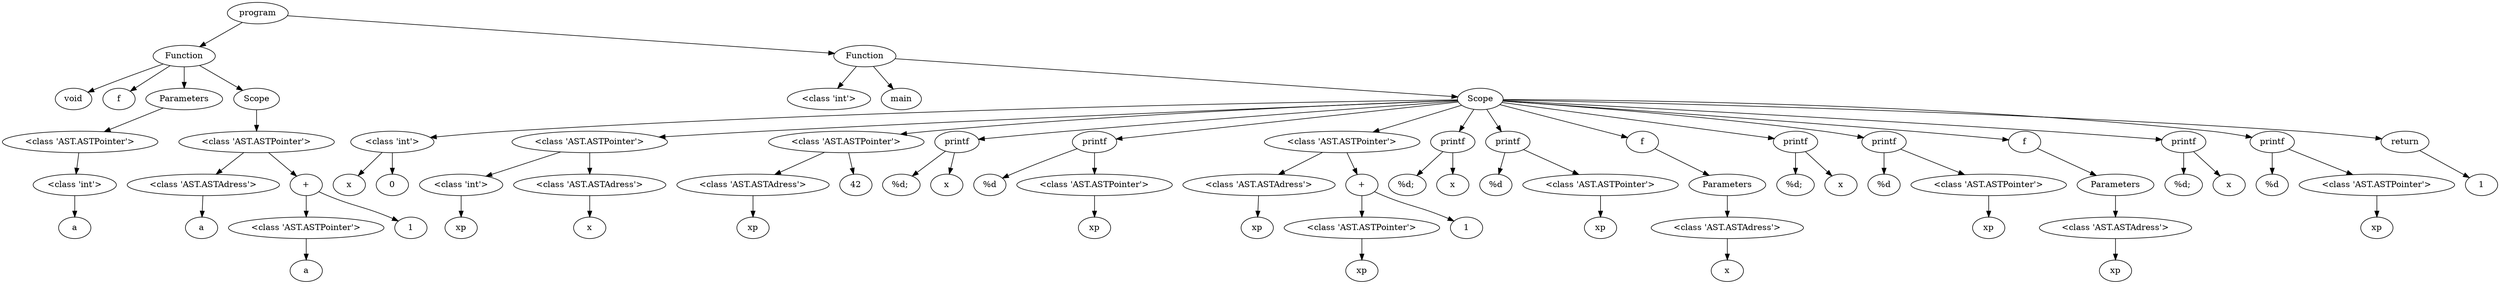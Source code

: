 digraph G { 
"<AST.AST object at 0x0000027F0277C760> (0)"[label="program"]
"<AST.ASTFunction object at 0x0000027F0277C9A0> (1)"[label="Function"]
"<AST.AST object at 0x0000027F0277C760> (0)"->"<AST.ASTFunction object at 0x0000027F0277C9A0> (1)"
"<AST.ASTFunction object at 0x0000027F0277C9A0> (1)"[label="Function"]
"<AST.ASTVoid object at 0x0000027F0277C190> (2)"[label="void"]
"<AST.ASTFunction object at 0x0000027F0277C9A0> (1)"->"<AST.ASTVoid object at 0x0000027F0277C190> (2)"
"<AST.ASTFunctionName object at 0x0000027F0277C880> (2)"[label="f"]
"<AST.ASTFunction object at 0x0000027F0277C9A0> (1)"->"<AST.ASTFunctionName object at 0x0000027F0277C880> (2)"
"<AST.ASTParameters object at 0x0000027F0277CE80> (2)"[label="Parameters"]
"<AST.ASTFunction object at 0x0000027F0277C9A0> (1)"->"<AST.ASTParameters object at 0x0000027F0277CE80> (2)"
"<AST.ASTParameters object at 0x0000027F0277CE80> (2)"[label="Parameters"]
"<AST.ASTPointer object at 0x0000027F0277CE20> (3)"[label="<class 'AST.ASTPointer'>"]
"<AST.ASTParameters object at 0x0000027F0277CE80> (2)"->"<AST.ASTPointer object at 0x0000027F0277CE20> (3)"
"<AST.ASTPointer object at 0x0000027F0277CE20> (3)"[label="<class 'AST.ASTPointer'>"]
"<AST.ASTDataType object at 0x0000027F0277CF70> (4)"[label="<class 'int'>"]
"<AST.ASTPointer object at 0x0000027F0277CE20> (3)"->"<AST.ASTDataType object at 0x0000027F0277CF70> (4)"
"<AST.ASTDataType object at 0x0000027F0277CF70> (4)"[label="<class 'int'>"]
"<AST.ASTVariable object at 0x0000027F0277C520> (5)"[label="a"]
"<AST.ASTDataType object at 0x0000027F0277CF70> (4)"->"<AST.ASTVariable object at 0x0000027F0277C520> (5)"
"<AST.ASTScope object at 0x0000027F0277CC10> (2)"[label="Scope"]
"<AST.ASTFunction object at 0x0000027F0277C9A0> (1)"->"<AST.ASTScope object at 0x0000027F0277CC10> (2)"
"<AST.ASTScope object at 0x0000027F0277CC10> (2)"[label="Scope"]
"<AST.ASTPointer object at 0x0000027F0277CDC0> (3)"[label="<class 'AST.ASTPointer'>"]
"<AST.ASTScope object at 0x0000027F0277CC10> (2)"->"<AST.ASTPointer object at 0x0000027F0277CDC0> (3)"
"<AST.ASTPointer object at 0x0000027F0277CDC0> (3)"[label="<class 'AST.ASTPointer'>"]
"<AST.ASTAdress object at 0x0000027F0277C910> (4)"[label="<class 'AST.ASTAdress'>"]
"<AST.ASTPointer object at 0x0000027F0277CDC0> (3)"->"<AST.ASTAdress object at 0x0000027F0277C910> (4)"
"<AST.ASTAdress object at 0x0000027F0277C910> (4)"[label="<class 'AST.ASTAdress'>"]
"<AST.ASTVariable object at 0x0000027F0277CB80> (5)"[label="a"]
"<AST.ASTAdress object at 0x0000027F0277C910> (4)"->"<AST.ASTVariable object at 0x0000027F0277CB80> (5)"
"<AST.ASTOperator object at 0x0000027F0277CFD0> (4)"[label="+"]
"<AST.ASTPointer object at 0x0000027F0277CDC0> (3)"->"<AST.ASTOperator object at 0x0000027F0277CFD0> (4)"
"<AST.ASTOperator object at 0x0000027F0277CFD0> (4)"[label="+"]
"<AST.ASTPointer object at 0x0000027F0277CFA0> (5)"[label="<class 'AST.ASTPointer'>"]
"<AST.ASTOperator object at 0x0000027F0277CFD0> (4)"->"<AST.ASTPointer object at 0x0000027F0277CFA0> (5)"
"<AST.ASTPointer object at 0x0000027F0277CFA0> (5)"[label="<class 'AST.ASTPointer'>"]
"<AST.ASTVariable object at 0x0000027F0277C430> (6)"[label="a"]
"<AST.ASTPointer object at 0x0000027F0277CFA0> (5)"->"<AST.ASTVariable object at 0x0000027F0277C430> (6)"
"<AST.ASTInt object at 0x0000027F0277CD90> (5)"[label="1"]
"<AST.ASTOperator object at 0x0000027F0277CFD0> (4)"->"<AST.ASTInt object at 0x0000027F0277CD90> (5)"
"<AST.ASTFunction object at 0x0000027F0277C580> (1)"[label="Function"]
"<AST.AST object at 0x0000027F0277C760> (0)"->"<AST.ASTFunction object at 0x0000027F0277C580> (1)"
"<AST.ASTFunction object at 0x0000027F0277C580> (1)"[label="Function"]
"<AST.ASTDataType object at 0x0000027F0277C3D0> (2)"[label="<class 'int'>"]
"<AST.ASTFunction object at 0x0000027F0277C580> (1)"->"<AST.ASTDataType object at 0x0000027F0277C3D0> (2)"
"<AST.ASTFunctionName object at 0x0000027F0277C820> (2)"[label="main"]
"<AST.ASTFunction object at 0x0000027F0277C580> (1)"->"<AST.ASTFunctionName object at 0x0000027F0277C820> (2)"
"<AST.ASTScope object at 0x0000027F0278A0D0> (2)"[label="Scope"]
"<AST.ASTFunction object at 0x0000027F0277C580> (1)"->"<AST.ASTScope object at 0x0000027F0278A0D0> (2)"
"<AST.ASTScope object at 0x0000027F0278A0D0> (2)"[label="Scope"]
"<AST.ASTDataType object at 0x0000027F0278A1F0> (3)"[label="<class 'int'>"]
"<AST.ASTScope object at 0x0000027F0278A0D0> (2)"->"<AST.ASTDataType object at 0x0000027F0278A1F0> (3)"
"<AST.ASTDataType object at 0x0000027F0278A1F0> (3)"[label="<class 'int'>"]
"<AST.ASTVariable object at 0x0000027F0278A100> (4)"[label="x"]
"<AST.ASTDataType object at 0x0000027F0278A1F0> (3)"->"<AST.ASTVariable object at 0x0000027F0278A100> (4)"
"<AST.ASTInt object at 0x0000027F0278A160> (4)"[label="0"]
"<AST.ASTDataType object at 0x0000027F0278A1F0> (3)"->"<AST.ASTInt object at 0x0000027F0278A160> (4)"
"<AST.ASTPointer object at 0x0000027F0278A400> (3)"[label="<class 'AST.ASTPointer'>"]
"<AST.ASTScope object at 0x0000027F0278A0D0> (2)"->"<AST.ASTPointer object at 0x0000027F0278A400> (3)"
"<AST.ASTPointer object at 0x0000027F0278A400> (3)"[label="<class 'AST.ASTPointer'>"]
"<AST.ASTDataType object at 0x0000027F0278A2E0> (4)"[label="<class 'int'>"]
"<AST.ASTPointer object at 0x0000027F0278A400> (3)"->"<AST.ASTDataType object at 0x0000027F0278A2E0> (4)"
"<AST.ASTDataType object at 0x0000027F0278A2E0> (4)"[label="<class 'int'>"]
"<AST.ASTVariable object at 0x0000027F0278A2B0> (5)"[label="xp"]
"<AST.ASTDataType object at 0x0000027F0278A2E0> (4)"->"<AST.ASTVariable object at 0x0000027F0278A2B0> (5)"
"<AST.ASTAdress object at 0x0000027F0278A430> (4)"[label="<class 'AST.ASTAdress'>"]
"<AST.ASTPointer object at 0x0000027F0278A400> (3)"->"<AST.ASTAdress object at 0x0000027F0278A430> (4)"
"<AST.ASTAdress object at 0x0000027F0278A430> (4)"[label="<class 'AST.ASTAdress'>"]
"<AST.ASTVariable object at 0x0000027F0278A3D0> (5)"[label="x"]
"<AST.ASTAdress object at 0x0000027F0278A430> (4)"->"<AST.ASTVariable object at 0x0000027F0278A3D0> (5)"
"<AST.ASTPointer object at 0x0000027F0278A520> (3)"[label="<class 'AST.ASTPointer'>"]
"<AST.ASTScope object at 0x0000027F0278A0D0> (2)"->"<AST.ASTPointer object at 0x0000027F0278A520> (3)"
"<AST.ASTPointer object at 0x0000027F0278A520> (3)"[label="<class 'AST.ASTPointer'>"]
"<AST.ASTAdress object at 0x0000027F0278A4C0> (4)"[label="<class 'AST.ASTAdress'>"]
"<AST.ASTPointer object at 0x0000027F0278A520> (3)"->"<AST.ASTAdress object at 0x0000027F0278A4C0> (4)"
"<AST.ASTAdress object at 0x0000027F0278A4C0> (4)"[label="<class 'AST.ASTAdress'>"]
"<AST.ASTVariable object at 0x0000027F0278A490> (5)"[label="xp"]
"<AST.ASTAdress object at 0x0000027F0278A4C0> (4)"->"<AST.ASTVariable object at 0x0000027F0278A490> (5)"
"<AST.ASTInt object at 0x0000027F0278A5B0> (4)"[label="42"]
"<AST.ASTPointer object at 0x0000027F0278A520> (3)"->"<AST.ASTInt object at 0x0000027F0278A5B0> (4)"
"<AST.ASTPrintf object at 0x0000027F0278A610> (3)"[label="printf"]
"<AST.ASTScope object at 0x0000027F0278A0D0> (2)"->"<AST.ASTPrintf object at 0x0000027F0278A610> (3)"
"<AST.ASTPrintf object at 0x0000027F0278A610> (3)"[label="printf"]
"<AST.ASTText object at 0x0000027F0278A670> (4)"[label="%d; "]
"<AST.ASTPrintf object at 0x0000027F0278A610> (3)"->"<AST.ASTText object at 0x0000027F0278A670> (4)"
"<AST.ASTVariable object at 0x0000027F0278A700> (4)"[label="x"]
"<AST.ASTPrintf object at 0x0000027F0278A610> (3)"->"<AST.ASTVariable object at 0x0000027F0278A700> (4)"
"<AST.ASTPrintf object at 0x0000027F0278A6D0> (3)"[label="printf"]
"<AST.ASTScope object at 0x0000027F0278A0D0> (2)"->"<AST.ASTPrintf object at 0x0000027F0278A6D0> (3)"
"<AST.ASTPrintf object at 0x0000027F0278A6D0> (3)"[label="printf"]
"<AST.ASTText object at 0x0000027F0278A790> (4)"[label="%d\n"]
"<AST.ASTPrintf object at 0x0000027F0278A6D0> (3)"->"<AST.ASTText object at 0x0000027F0278A790> (4)"
"<AST.ASTPointer object at 0x0000027F0278A880> (4)"[label="<class 'AST.ASTPointer'>"]
"<AST.ASTPrintf object at 0x0000027F0278A6D0> (3)"->"<AST.ASTPointer object at 0x0000027F0278A880> (4)"
"<AST.ASTPointer object at 0x0000027F0278A880> (4)"[label="<class 'AST.ASTPointer'>"]
"<AST.ASTVariable object at 0x0000027F0278A820> (5)"[label="xp"]
"<AST.ASTPointer object at 0x0000027F0278A880> (4)"->"<AST.ASTVariable object at 0x0000027F0278A820> (5)"
"<AST.ASTPointer object at 0x0000027F0278A970> (3)"[label="<class 'AST.ASTPointer'>"]
"<AST.ASTScope object at 0x0000027F0278A0D0> (2)"->"<AST.ASTPointer object at 0x0000027F0278A970> (3)"
"<AST.ASTPointer object at 0x0000027F0278A970> (3)"[label="<class 'AST.ASTPointer'>"]
"<AST.ASTAdress object at 0x0000027F0278A910> (4)"[label="<class 'AST.ASTAdress'>"]
"<AST.ASTPointer object at 0x0000027F0278A970> (3)"->"<AST.ASTAdress object at 0x0000027F0278A910> (4)"
"<AST.ASTAdress object at 0x0000027F0278A910> (4)"[label="<class 'AST.ASTAdress'>"]
"<AST.ASTVariable object at 0x0000027F0278A7F0> (5)"[label="xp"]
"<AST.ASTAdress object at 0x0000027F0278A910> (4)"->"<AST.ASTVariable object at 0x0000027F0278A7F0> (5)"
"<AST.ASTOperator object at 0x0000027F0278AAF0> (4)"[label="+"]
"<AST.ASTPointer object at 0x0000027F0278A970> (3)"->"<AST.ASTOperator object at 0x0000027F0278AAF0> (4)"
"<AST.ASTOperator object at 0x0000027F0278AAF0> (4)"[label="+"]
"<AST.ASTPointer object at 0x0000027F0278AA30> (5)"[label="<class 'AST.ASTPointer'>"]
"<AST.ASTOperator object at 0x0000027F0278AAF0> (4)"->"<AST.ASTPointer object at 0x0000027F0278AA30> (5)"
"<AST.ASTPointer object at 0x0000027F0278AA30> (5)"[label="<class 'AST.ASTPointer'>"]
"<AST.ASTVariable object at 0x0000027F0278A9D0> (6)"[label="xp"]
"<AST.ASTPointer object at 0x0000027F0278AA30> (5)"->"<AST.ASTVariable object at 0x0000027F0278A9D0> (6)"
"<AST.ASTInt object at 0x0000027F0278AA90> (5)"[label="1"]
"<AST.ASTOperator object at 0x0000027F0278AAF0> (4)"->"<AST.ASTInt object at 0x0000027F0278AA90> (5)"
"<AST.ASTPrintf object at 0x0000027F0278AB50> (3)"[label="printf"]
"<AST.ASTScope object at 0x0000027F0278A0D0> (2)"->"<AST.ASTPrintf object at 0x0000027F0278AB50> (3)"
"<AST.ASTPrintf object at 0x0000027F0278AB50> (3)"[label="printf"]
"<AST.ASTText object at 0x0000027F0278ABB0> (4)"[label="%d; "]
"<AST.ASTPrintf object at 0x0000027F0278AB50> (3)"->"<AST.ASTText object at 0x0000027F0278ABB0> (4)"
"<AST.ASTVariable object at 0x0000027F0278AC40> (4)"[label="x"]
"<AST.ASTPrintf object at 0x0000027F0278AB50> (3)"->"<AST.ASTVariable object at 0x0000027F0278AC40> (4)"
"<AST.ASTPrintf object at 0x0000027F0278AC10> (3)"[label="printf"]
"<AST.ASTScope object at 0x0000027F0278A0D0> (2)"->"<AST.ASTPrintf object at 0x0000027F0278AC10> (3)"
"<AST.ASTPrintf object at 0x0000027F0278AC10> (3)"[label="printf"]
"<AST.ASTText object at 0x0000027F0278ACD0> (4)"[label="%d\n"]
"<AST.ASTPrintf object at 0x0000027F0278AC10> (3)"->"<AST.ASTText object at 0x0000027F0278ACD0> (4)"
"<AST.ASTPointer object at 0x0000027F0278ADC0> (4)"[label="<class 'AST.ASTPointer'>"]
"<AST.ASTPrintf object at 0x0000027F0278AC10> (3)"->"<AST.ASTPointer object at 0x0000027F0278ADC0> (4)"
"<AST.ASTPointer object at 0x0000027F0278ADC0> (4)"[label="<class 'AST.ASTPointer'>"]
"<AST.ASTVariable object at 0x0000027F0278AD60> (5)"[label="xp"]
"<AST.ASTPointer object at 0x0000027F0278ADC0> (4)"->"<AST.ASTVariable object at 0x0000027F0278AD60> (5)"
"<AST.ASTFunctionName object at 0x0000027F0278AD30> (3)"[label="f"]
"<AST.ASTScope object at 0x0000027F0278A0D0> (2)"->"<AST.ASTFunctionName object at 0x0000027F0278AD30> (3)"
"<AST.ASTFunctionName object at 0x0000027F0278AD30> (3)"[label="f"]
"<AST.ASTParameters object at 0x0000027F0278AE50> (4)"[label="Parameters"]
"<AST.ASTFunctionName object at 0x0000027F0278AD30> (3)"->"<AST.ASTParameters object at 0x0000027F0278AE50> (4)"
"<AST.ASTParameters object at 0x0000027F0278AE50> (4)"[label="Parameters"]
"<AST.ASTAdress object at 0x0000027F0278AF40> (5)"[label="<class 'AST.ASTAdress'>"]
"<AST.ASTParameters object at 0x0000027F0278AE50> (4)"->"<AST.ASTAdress object at 0x0000027F0278AF40> (5)"
"<AST.ASTAdress object at 0x0000027F0278AF40> (5)"[label="<class 'AST.ASTAdress'>"]
"<AST.ASTVariable object at 0x0000027F0278AEE0> (6)"[label="x"]
"<AST.ASTAdress object at 0x0000027F0278AF40> (5)"->"<AST.ASTVariable object at 0x0000027F0278AEE0> (6)"
"<AST.ASTPrintf object at 0x0000027F0278AEB0> (3)"[label="printf"]
"<AST.ASTScope object at 0x0000027F0278A0D0> (2)"->"<AST.ASTPrintf object at 0x0000027F0278AEB0> (3)"
"<AST.ASTPrintf object at 0x0000027F0278AEB0> (3)"[label="printf"]
"<AST.ASTText object at 0x0000027F0278AFD0> (4)"[label="%d; "]
"<AST.ASTPrintf object at 0x0000027F0278AEB0> (3)"->"<AST.ASTText object at 0x0000027F0278AFD0> (4)"
"<AST.ASTVariable object at 0x0000027F027940A0> (4)"[label="x"]
"<AST.ASTPrintf object at 0x0000027F0278AEB0> (3)"->"<AST.ASTVariable object at 0x0000027F027940A0> (4)"
"<AST.ASTPrintf object at 0x0000027F02794070> (3)"[label="printf"]
"<AST.ASTScope object at 0x0000027F0278A0D0> (2)"->"<AST.ASTPrintf object at 0x0000027F02794070> (3)"
"<AST.ASTPrintf object at 0x0000027F02794070> (3)"[label="printf"]
"<AST.ASTText object at 0x0000027F02794130> (4)"[label="%d\n"]
"<AST.ASTPrintf object at 0x0000027F02794070> (3)"->"<AST.ASTText object at 0x0000027F02794130> (4)"
"<AST.ASTPointer object at 0x0000027F02794220> (4)"[label="<class 'AST.ASTPointer'>"]
"<AST.ASTPrintf object at 0x0000027F02794070> (3)"->"<AST.ASTPointer object at 0x0000027F02794220> (4)"
"<AST.ASTPointer object at 0x0000027F02794220> (4)"[label="<class 'AST.ASTPointer'>"]
"<AST.ASTVariable object at 0x0000027F027941C0> (5)"[label="xp"]
"<AST.ASTPointer object at 0x0000027F02794220> (4)"->"<AST.ASTVariable object at 0x0000027F027941C0> (5)"
"<AST.ASTFunctionName object at 0x0000027F02794190> (3)"[label="f"]
"<AST.ASTScope object at 0x0000027F0278A0D0> (2)"->"<AST.ASTFunctionName object at 0x0000027F02794190> (3)"
"<AST.ASTFunctionName object at 0x0000027F02794190> (3)"[label="f"]
"<AST.ASTParameters object at 0x0000027F027942B0> (4)"[label="Parameters"]
"<AST.ASTFunctionName object at 0x0000027F02794190> (3)"->"<AST.ASTParameters object at 0x0000027F027942B0> (4)"
"<AST.ASTParameters object at 0x0000027F027942B0> (4)"[label="Parameters"]
"<AST.ASTAdress object at 0x0000027F027943A0> (5)"[label="<class 'AST.ASTAdress'>"]
"<AST.ASTParameters object at 0x0000027F027942B0> (4)"->"<AST.ASTAdress object at 0x0000027F027943A0> (5)"
"<AST.ASTAdress object at 0x0000027F027943A0> (5)"[label="<class 'AST.ASTAdress'>"]
"<AST.ASTVariable object at 0x0000027F02794340> (6)"[label="xp"]
"<AST.ASTAdress object at 0x0000027F027943A0> (5)"->"<AST.ASTVariable object at 0x0000027F02794340> (6)"
"<AST.ASTPrintf object at 0x0000027F02794310> (3)"[label="printf"]
"<AST.ASTScope object at 0x0000027F0278A0D0> (2)"->"<AST.ASTPrintf object at 0x0000027F02794310> (3)"
"<AST.ASTPrintf object at 0x0000027F02794310> (3)"[label="printf"]
"<AST.ASTText object at 0x0000027F02794430> (4)"[label="%d; "]
"<AST.ASTPrintf object at 0x0000027F02794310> (3)"->"<AST.ASTText object at 0x0000027F02794430> (4)"
"<AST.ASTVariable object at 0x0000027F027944C0> (4)"[label="x"]
"<AST.ASTPrintf object at 0x0000027F02794310> (3)"->"<AST.ASTVariable object at 0x0000027F027944C0> (4)"
"<AST.ASTPrintf object at 0x0000027F02794490> (3)"[label="printf"]
"<AST.ASTScope object at 0x0000027F0278A0D0> (2)"->"<AST.ASTPrintf object at 0x0000027F02794490> (3)"
"<AST.ASTPrintf object at 0x0000027F02794490> (3)"[label="printf"]
"<AST.ASTText object at 0x0000027F02794550> (4)"[label="%d\n"]
"<AST.ASTPrintf object at 0x0000027F02794490> (3)"->"<AST.ASTText object at 0x0000027F02794550> (4)"
"<AST.ASTPointer object at 0x0000027F02794640> (4)"[label="<class 'AST.ASTPointer'>"]
"<AST.ASTPrintf object at 0x0000027F02794490> (3)"->"<AST.ASTPointer object at 0x0000027F02794640> (4)"
"<AST.ASTPointer object at 0x0000027F02794640> (4)"[label="<class 'AST.ASTPointer'>"]
"<AST.ASTVariable object at 0x0000027F027945E0> (5)"[label="xp"]
"<AST.ASTPointer object at 0x0000027F02794640> (4)"->"<AST.ASTVariable object at 0x0000027F027945E0> (5)"
"<AST.ASTReturn object at 0x0000027F027945B0> (3)"[label="return"]
"<AST.ASTScope object at 0x0000027F0278A0D0> (2)"->"<AST.ASTReturn object at 0x0000027F027945B0> (3)"
"<AST.ASTReturn object at 0x0000027F027945B0> (3)"[label="return"]
"<AST.ASTInt object at 0x0000027F027946D0> (4)"[label="1"]
"<AST.ASTReturn object at 0x0000027F027945B0> (3)"->"<AST.ASTInt object at 0x0000027F027946D0> (4)"
}